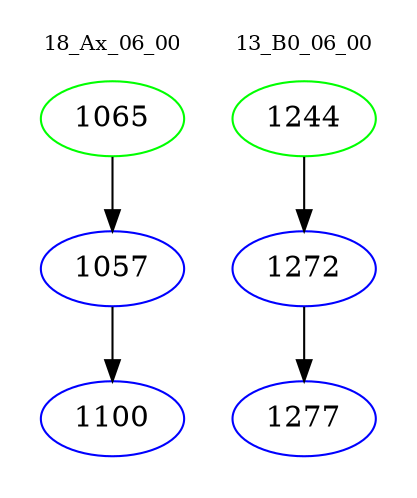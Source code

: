 digraph{
subgraph cluster_0 {
color = white
label = "18_Ax_06_00";
fontsize=10;
T0_1065 [label="1065", color="green"]
T0_1065 -> T0_1057 [color="black"]
T0_1057 [label="1057", color="blue"]
T0_1057 -> T0_1100 [color="black"]
T0_1100 [label="1100", color="blue"]
}
subgraph cluster_1 {
color = white
label = "13_B0_06_00";
fontsize=10;
T1_1244 [label="1244", color="green"]
T1_1244 -> T1_1272 [color="black"]
T1_1272 [label="1272", color="blue"]
T1_1272 -> T1_1277 [color="black"]
T1_1277 [label="1277", color="blue"]
}
}

